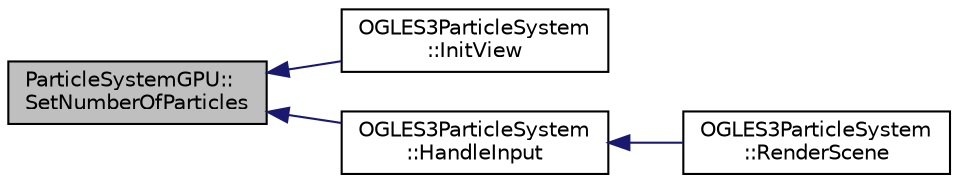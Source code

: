 digraph "ParticleSystemGPU::SetNumberOfParticles"
{
  edge [fontname="Helvetica",fontsize="10",labelfontname="Helvetica",labelfontsize="10"];
  node [fontname="Helvetica",fontsize="10",shape=record];
  rankdir="LR";
  Node1 [label="ParticleSystemGPU::\lSetNumberOfParticles",height=0.2,width=0.4,color="black", fillcolor="grey75", style="filled", fontcolor="black"];
  Node1 -> Node2 [dir="back",color="midnightblue",fontsize="10",style="solid"];
  Node2 [label="OGLES3ParticleSystem\l::InitView",height=0.2,width=0.4,color="black", fillcolor="white", style="filled",URL="$class_o_g_l_e_s3_particle_system.html#a4fefc128c2cc672d3b51fe1028a9b7de"];
  Node1 -> Node3 [dir="back",color="midnightblue",fontsize="10",style="solid"];
  Node3 [label="OGLES3ParticleSystem\l::HandleInput",height=0.2,width=0.4,color="black", fillcolor="white", style="filled",URL="$class_o_g_l_e_s3_particle_system.html#acca58a1fa83f217c582389ffe32ec8f4"];
  Node3 -> Node4 [dir="back",color="midnightblue",fontsize="10",style="solid"];
  Node4 [label="OGLES3ParticleSystem\l::RenderScene",height=0.2,width=0.4,color="black", fillcolor="white", style="filled",URL="$class_o_g_l_e_s3_particle_system.html#a4d0c7f4a55fa75fd6348c6ceea906751"];
}
